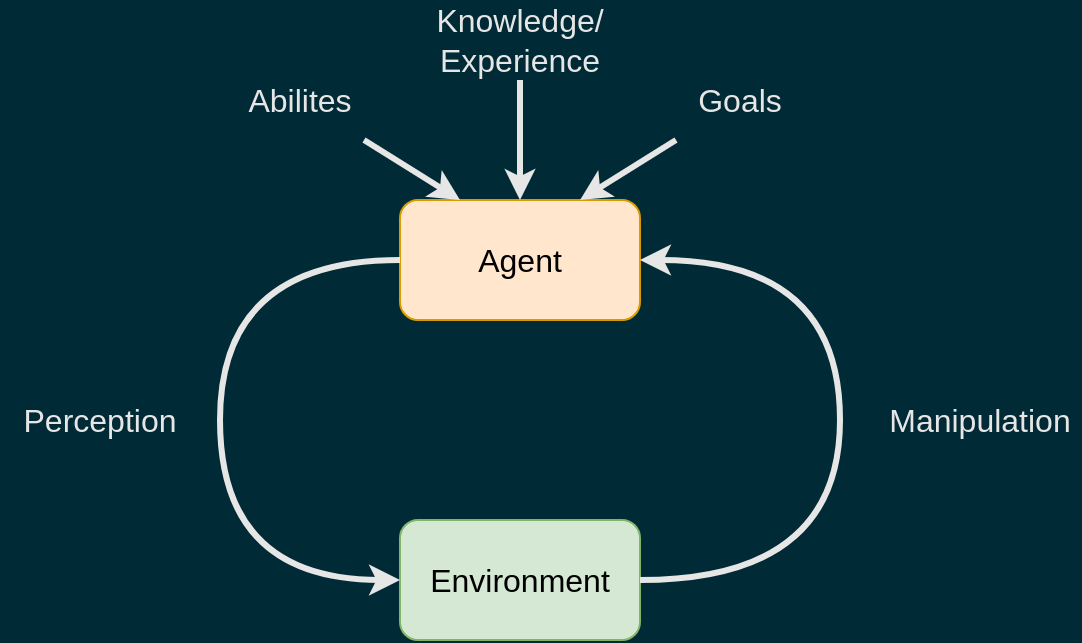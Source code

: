 <mxfile version="20.3.0" type="device"><diagram id="nfDhgmSr-Vf-iC9WDgac" name="Page-1"><mxGraphModel dx="1582" dy="1227" grid="1" gridSize="10" guides="1" tooltips="1" connect="1" arrows="1" fold="1" page="0" pageScale="1" pageWidth="1200" pageHeight="1600" background="#002B36" math="0" shadow="0"><root><mxCell id="0"/><mxCell id="1" parent="0"/><mxCell id="N-tSux8G0TpiGFW01LPr-2" value="&lt;font style=&quot;font-size: 16px;&quot;&gt;Agent&lt;/font&gt;" style="rounded=1;whiteSpace=wrap;html=1;fillColor=#ffe6cc;strokeColor=#d79b00;" vertex="1" parent="1"><mxGeometry x="-360" y="210" width="120" height="60" as="geometry"/></mxCell><mxCell id="N-tSux8G0TpiGFW01LPr-3" value="&lt;font style=&quot;font-size: 16px;&quot;&gt;Environment&lt;/font&gt;" style="rounded=1;whiteSpace=wrap;html=1;fillColor=#d5e8d4;strokeColor=#82b366;" vertex="1" parent="1"><mxGeometry x="-360" y="370" width="120" height="60" as="geometry"/></mxCell><mxCell id="N-tSux8G0TpiGFW01LPr-6" value="" style="endArrow=classic;html=1;rounded=0;exitX=0;exitY=0.5;exitDx=0;exitDy=0;edgeStyle=orthogonalEdgeStyle;curved=1;strokeColor=#E6E6E6;strokeWidth=3;" edge="1" parent="1" source="N-tSux8G0TpiGFW01LPr-2"><mxGeometry width="50" height="50" relative="1" as="geometry"><mxPoint x="-410" y="470" as="sourcePoint"/><mxPoint x="-360" y="400" as="targetPoint"/><Array as="points"><mxPoint x="-450" y="240"/><mxPoint x="-450" y="400"/></Array></mxGeometry></mxCell><mxCell id="N-tSux8G0TpiGFW01LPr-7" value="" style="endArrow=classic;html=1;rounded=0;exitX=1;exitY=0.5;exitDx=0;exitDy=0;edgeStyle=orthogonalEdgeStyle;curved=1;entryX=1;entryY=0.5;entryDx=0;entryDy=0;strokeColor=#E6E6E6;strokeWidth=3;" edge="1" parent="1" source="N-tSux8G0TpiGFW01LPr-3" target="N-tSux8G0TpiGFW01LPr-2"><mxGeometry width="50" height="50" relative="1" as="geometry"><mxPoint x="-100" y="280" as="sourcePoint"/><mxPoint x="-100" y="440" as="targetPoint"/><Array as="points"><mxPoint x="-140" y="400"/><mxPoint x="-140" y="240"/></Array></mxGeometry></mxCell><mxCell id="N-tSux8G0TpiGFW01LPr-8" value="&lt;font color=&quot;#e6e6e6&quot;&gt;Perception&lt;/font&gt;" style="text;html=1;strokeColor=none;fillColor=none;align=center;verticalAlign=middle;whiteSpace=wrap;rounded=0;fontSize=16;" vertex="1" parent="1"><mxGeometry x="-560" y="300" width="100" height="40" as="geometry"/></mxCell><mxCell id="N-tSux8G0TpiGFW01LPr-9" value="&lt;font color=&quot;#e6e6e6&quot;&gt;Manipulation&lt;/font&gt;" style="text;html=1;strokeColor=none;fillColor=none;align=center;verticalAlign=middle;whiteSpace=wrap;rounded=0;fontSize=16;" vertex="1" parent="1"><mxGeometry x="-120" y="300" width="100" height="40" as="geometry"/></mxCell><mxCell id="N-tSux8G0TpiGFW01LPr-14" style="rounded=0;orthogonalLoop=1;jettySize=auto;html=1;entryX=0.25;entryY=0;entryDx=0;entryDy=0;strokeColor=#E6E6E6;strokeWidth=3;fontSize=16;fontColor=#E6E6E6;" edge="1" parent="1" source="N-tSux8G0TpiGFW01LPr-10" target="N-tSux8G0TpiGFW01LPr-2"><mxGeometry relative="1" as="geometry"/></mxCell><mxCell id="N-tSux8G0TpiGFW01LPr-10" value="&lt;font color=&quot;#e6e6e6&quot;&gt;Abilites&lt;/font&gt;" style="text;html=1;strokeColor=none;fillColor=none;align=center;verticalAlign=middle;whiteSpace=wrap;rounded=0;fontSize=16;" vertex="1" parent="1"><mxGeometry x="-460" y="140" width="100" height="40" as="geometry"/></mxCell><mxCell id="N-tSux8G0TpiGFW01LPr-15" style="rounded=0;orthogonalLoop=1;jettySize=auto;html=1;entryX=0.75;entryY=0;entryDx=0;entryDy=0;strokeColor=#E6E6E6;strokeWidth=3;fontSize=16;fontColor=#E6E6E6;" edge="1" parent="1" source="N-tSux8G0TpiGFW01LPr-12" target="N-tSux8G0TpiGFW01LPr-2"><mxGeometry relative="1" as="geometry"/></mxCell><mxCell id="N-tSux8G0TpiGFW01LPr-12" value="&lt;font color=&quot;#e6e6e6&quot;&gt;Goals&lt;/font&gt;" style="text;html=1;strokeColor=none;fillColor=none;align=center;verticalAlign=middle;whiteSpace=wrap;rounded=0;fontSize=16;" vertex="1" parent="1"><mxGeometry x="-240" y="140" width="100" height="40" as="geometry"/></mxCell><mxCell id="N-tSux8G0TpiGFW01LPr-16" style="edgeStyle=orthogonalEdgeStyle;curved=1;rounded=0;orthogonalLoop=1;jettySize=auto;html=1;entryX=0.5;entryY=0;entryDx=0;entryDy=0;strokeColor=#E6E6E6;strokeWidth=3;fontSize=16;fontColor=#E6E6E6;" edge="1" parent="1" source="N-tSux8G0TpiGFW01LPr-13" target="N-tSux8G0TpiGFW01LPr-2"><mxGeometry relative="1" as="geometry"/></mxCell><mxCell id="N-tSux8G0TpiGFW01LPr-13" value="&lt;font color=&quot;#e6e6e6&quot;&gt;Knowledge/&lt;br&gt;Experience&lt;br&gt;&lt;/font&gt;" style="text;html=1;strokeColor=none;fillColor=none;align=center;verticalAlign=middle;whiteSpace=wrap;rounded=0;fontSize=16;" vertex="1" parent="1"><mxGeometry x="-350" y="110" width="100" height="40" as="geometry"/></mxCell></root></mxGraphModel></diagram></mxfile>